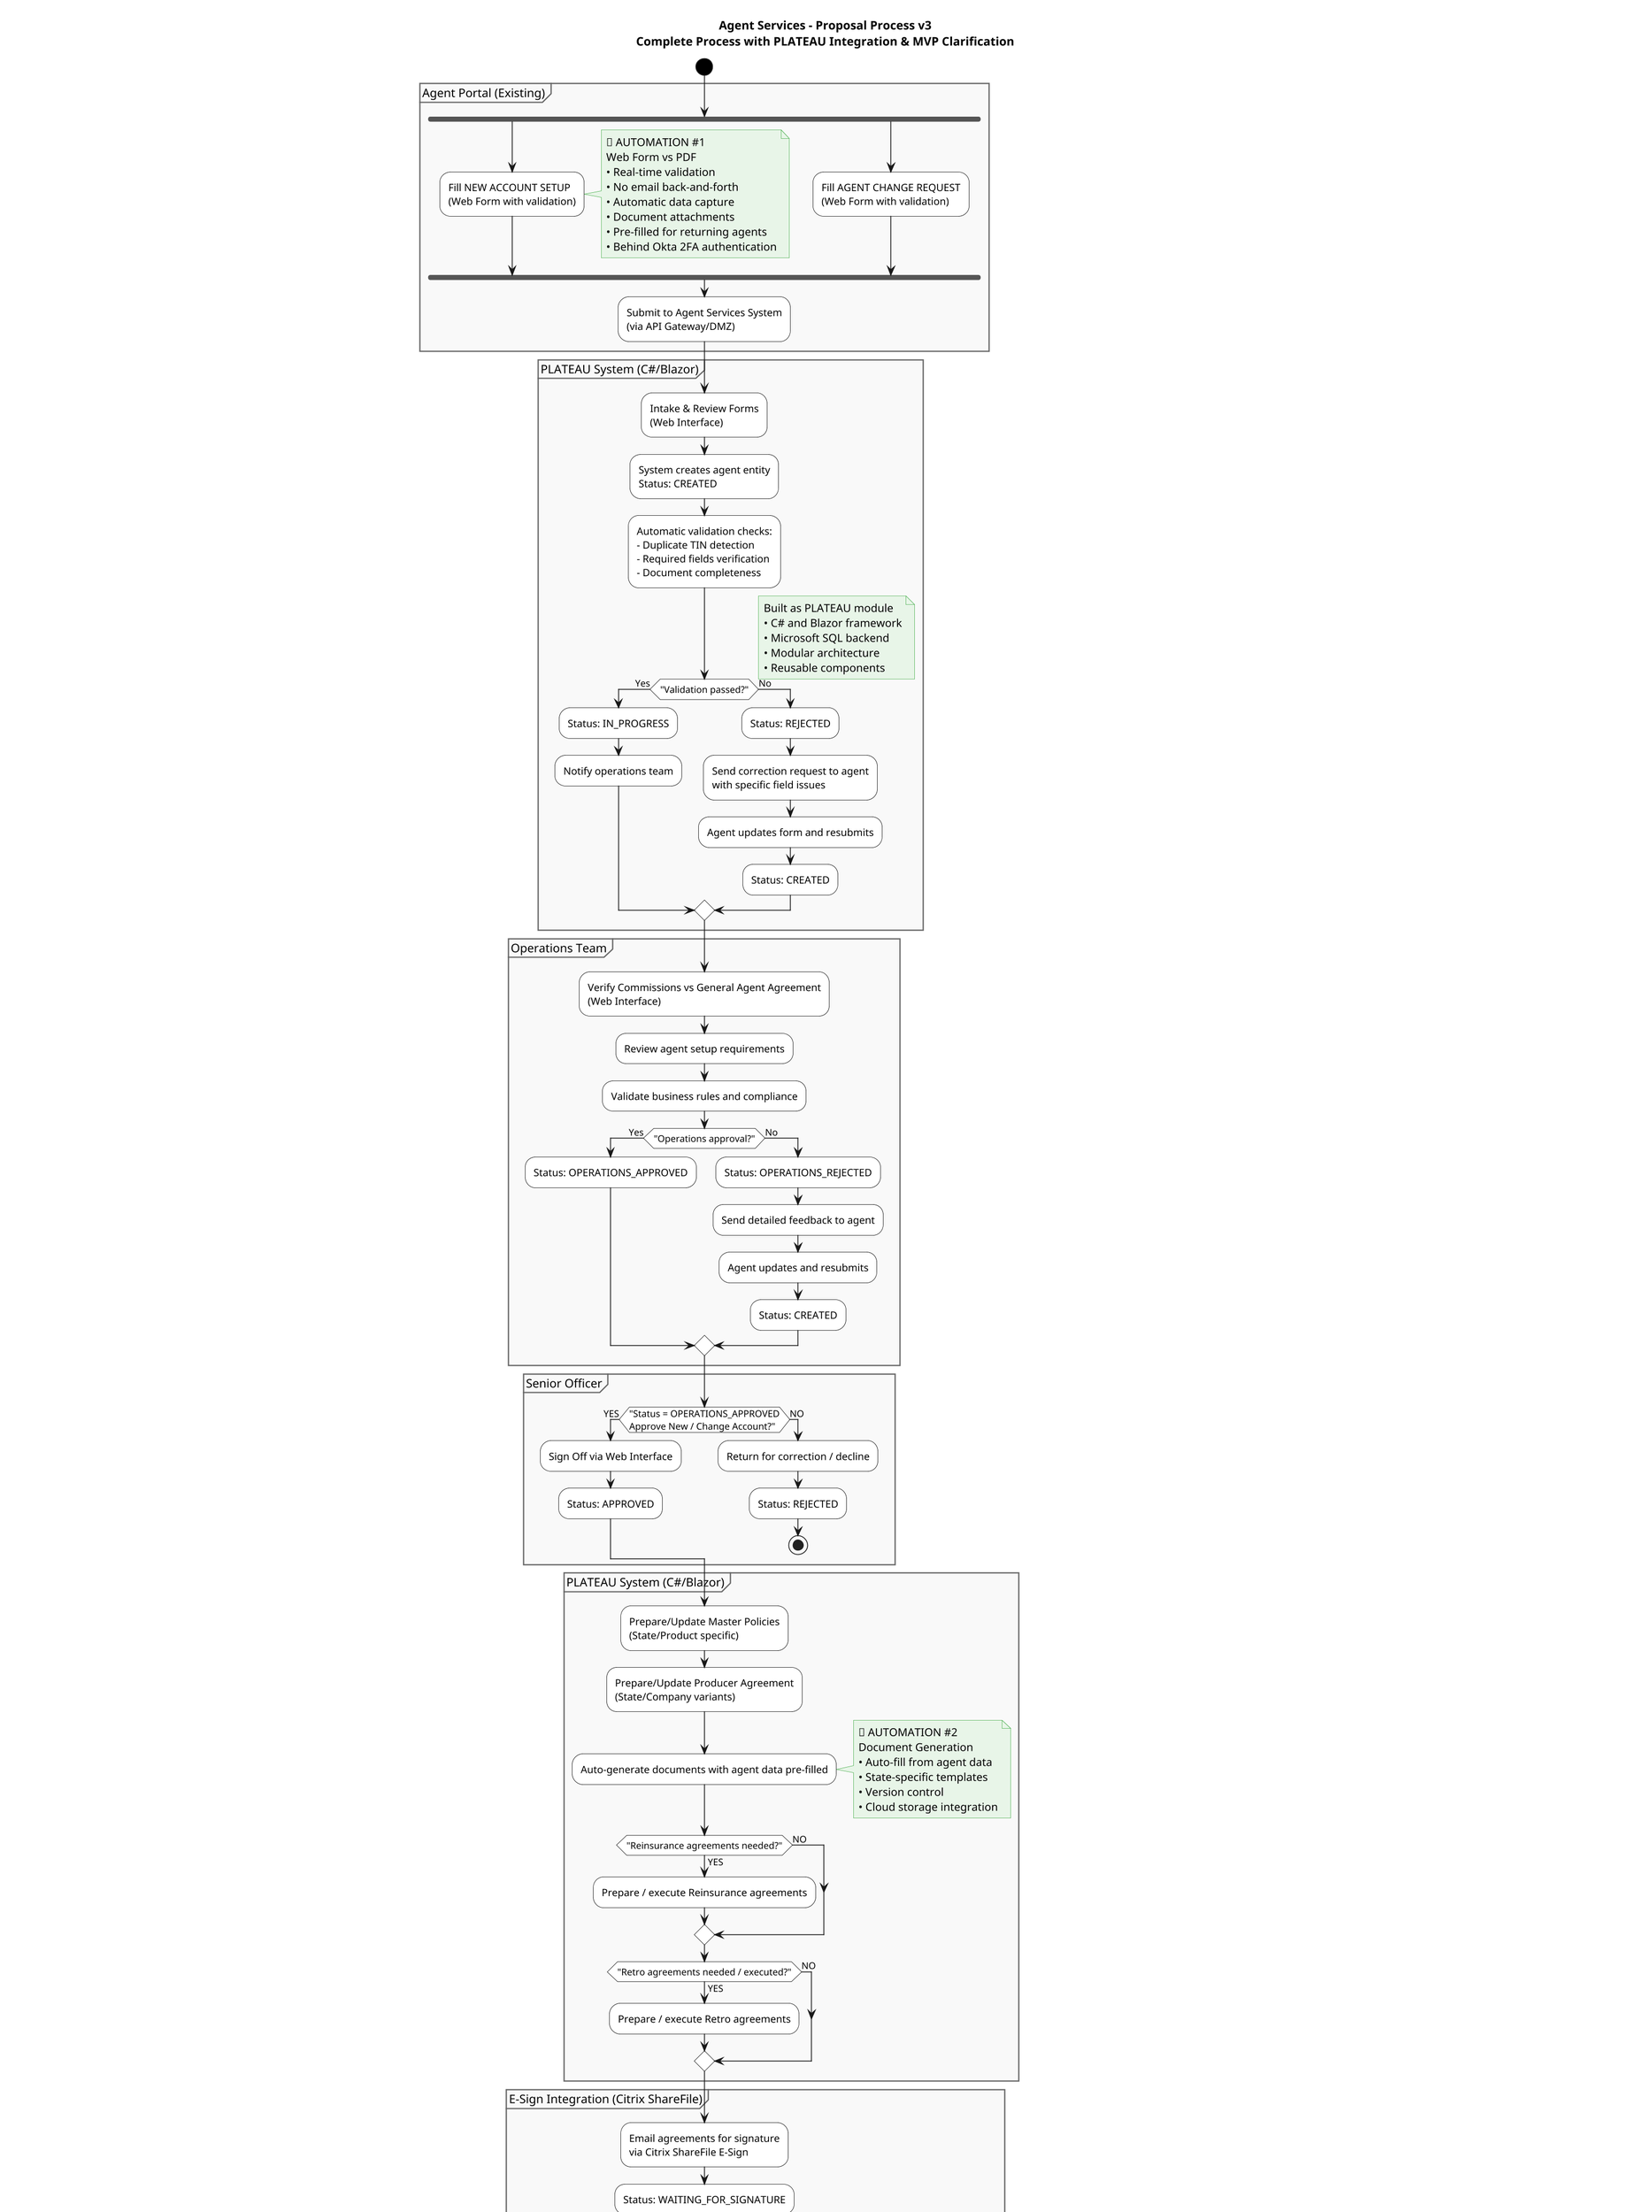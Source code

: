 @startuml
title Agent Services - Proposal Process v3\nComplete Process with PLATEAU Integration & MVP Clarification

skinparam dpi 150
skinparam activity {
  BackgroundColor White
  BorderColor Black
  StartColor Black
  EndColor Black
  DiamondBackgroundColor White
  DiamondBorderColor Black
  RoundCorner 20
}
skinparam note {
  BackgroundColor #E8F5E8
  BorderColor #4CAF50
}
skinparam partitionBorderColor #666666
skinparam partitionBackgroundColor #F9F9F9
skinparam shadowing false

start

partition "Agent Portal (Existing)" {
  fork
    :Fill NEW ACCOUNT SETUP\n(Web Form with validation);
    note right
    🚀 AUTOMATION #1
    Web Form vs PDF
    • Real-time validation
    • No email back-and-forth
    • Automatic data capture
    • Document attachments
    • Pre-filled for returning agents
    • Behind Okta 2FA authentication
    end note
  fork again
    :Fill AGENT CHANGE REQUEST\n(Web Form with validation);
  end fork
  :Submit to Agent Services System\n(via API Gateway/DMZ);
}

partition "PLATEAU System (C#/Blazor)" {
  :Intake & Review Forms\n(Web Interface);
  :System creates agent entity\nStatus: CREATED;
  :Automatic validation checks:\n- Duplicate TIN detection\n- Required fields verification\n- Document completeness;
  if ("Validation passed?") then (Yes)
    :Status: IN_PROGRESS;
    :Notify operations team;
  else (No)
    :Status: REJECTED;
    :Send correction request to agent\nwith specific field issues;
    :Agent updates form and resubmits;
    :Status: CREATED;
  endif
  note right
    Built as PLATEAU module
    • C# and Blazor framework
    • Microsoft SQL backend
    • Modular architecture
    • Reusable components
    end note
}

partition "Operations Team" {
  :Verify Commissions vs General Agent Agreement\n(Web Interface);
  :Review agent setup requirements;
  :Validate business rules and compliance;
  if ("Operations approval?") then (Yes)
    :Status: OPERATIONS_APPROVED;
  else (No)
    :Status: OPERATIONS_REJECTED;
    :Send detailed feedback to agent;
    :Agent updates and resubmits;
    :Status: CREATED;
  endif
}

partition "Senior Officer" {
  if ("Status = OPERATIONS_APPROVED\nApprove New / Change Account?") then (YES)
    :Sign Off via Web Interface;
    :Status: APPROVED;
  else (NO)
    :Return for correction / decline;
    :Status: REJECTED;
    stop
  endif
}

partition "PLATEAU System (C#/Blazor)" {
  :Prepare/Update Master Policies\n(State/Product specific);
  :Prepare/Update Producer Agreement\n(State/Company variants);
  :Auto-generate documents with agent data pre-filled;
  note right
  🚀 AUTOMATION #2
  Document Generation
  • Auto-fill from agent data
  • State-specific templates
  • Version control
  • Cloud storage integration
  end note

  if ("Reinsurance agreements needed?") then (YES)
    :Prepare / execute Reinsurance agreements;
  else (NO)
  endif

  if ("Retro agreements needed / executed?") then (YES)
    :Prepare / execute Retro agreements;
  else (NO)
  endif
}

partition "E-Sign Integration (Citrix ShareFile)" {
  :Email agreements for signature\nvia Citrix ShareFile E-Sign;
  :Status: WAITING_FOR_SIGNATURE;
  :Track signature status:\n- Document opened\n- Signature completed\n- All parties signed;
  if ("All signatures completed?") then (Yes)
    :Status: SIGNED;
    :Receive signed documents;
    :Store signed documents in system;
  else (No)
    :Send reminder notifications;
    :Wait for completion;
  endif
  note right
  🚀 AUTOMATION #3
  E-Sign Integration
  • Citrix ShareFile with E-Sign capabilities
  • Automated signature tracking
  • Reminder notifications
  • Document storage
  • Status synchronization
  end note
}

partition "PLATEAU System (C#/Blazor)" {
  :Create Agent in EntityMaster\n(EntityType=Agent; addresses; flags; TIN; DAT%);
  :Status: PENDING;
  note right
  🚀 AUTOMATION #4
  Automated Database Setup
  • No manual Excel operations
  • Hierarchical table management
  • Bulk operations support
  • Audit logging
  end note
}

partition "Platform Integration" {
  if ("Certificate available?") then (YES)
    :Request Certificate from Platform;
  else (NO)
    :Program Certificate;
  endif

  :Create Worksheets and/or Questionnaires;
  :Perform Testing to Verify\nCalculations & Population;
  :Send worksheet and release forms\nto loan platform provider;
  :Enable forms and rates on platform;
}

' -------------------- PARALLEL PROCESSES AFTER SENIOR OFFICER APPROVAL --------------------
fork

partition "PLATEAU System (C#/Blazor)" {
  :Wait for First Monthly Report\n(arrears, 3–5 day rescission);
  if ("First report received?") then (YES)
    :Complete Agent Setup;
    :AgentSetupDirect (plans) «NEVER DELETE»;
    :AgentSetupMasterCredit (commission, reins, risk, term, rates);
    :AgentSetupValuesCredit (durations 0-100 via Table_Num);
    :Optional: Copy all from old agent;
    :Reinsurance Setups;
    :Retro Setups;
    :Level II Setups;
    :Status: ACTIVE;
  else (NO)
    :Remain Pending;
    :No Plan Tables Configured;
  endif
}

fork again

if ("Licensing required?") then (Yes)
  partition "Licensing" {
    note right
      Licensing can work in PARALLEL
      with Agent Services system setup
      after Senior Officer approval
    end note
    :Maintain Appointments in Licensing DB\n(Integrated System);
    :Automated Monthly Letters – New/Terminated;
    :Automated Annual Letters (Jan): roster cleanup\nwith email validation and delivery tracking;
    note right
    🚀 AUTOMATION #5
    Licensing Integration
    • Automated letter generation
    • Email validation and tracking
    • Reduced manual printing/mailing
    • Integrated appointment management
    end note
  }
else (No)
  :Skip licensing process;
endif

end fork

note right
  Operations & Claims is a SEPARATE PROJECT
  (not part of Agent Services setup)
end note

' -------------------- EXCEPTION HANDLING (AFTER BUSINESS PROCESSING) --------------------
partition "Exception Handling" {
  note right
    Exception handling occurs AFTER
    business has been processed
    and exceptions come in
  end note
  
  if ("Commission mismatch?\nPlan mismatch?") then (YES)
    :Review originals;
    :Correct contracts;
    :Resend for signatures;
  else (NO)
    :Proceed;
  endif

  if ("Premium calculation errors?\nDocument errors?") then (YES)
    :Review setup;
    :Review rates/worksheets sent to agent;
    fork
      :Update APS to correct;
    fork again
      :Update with Agent to correct;
    end fork
  else (NO)
    :No further action;
  endif
}

end
@enduml
